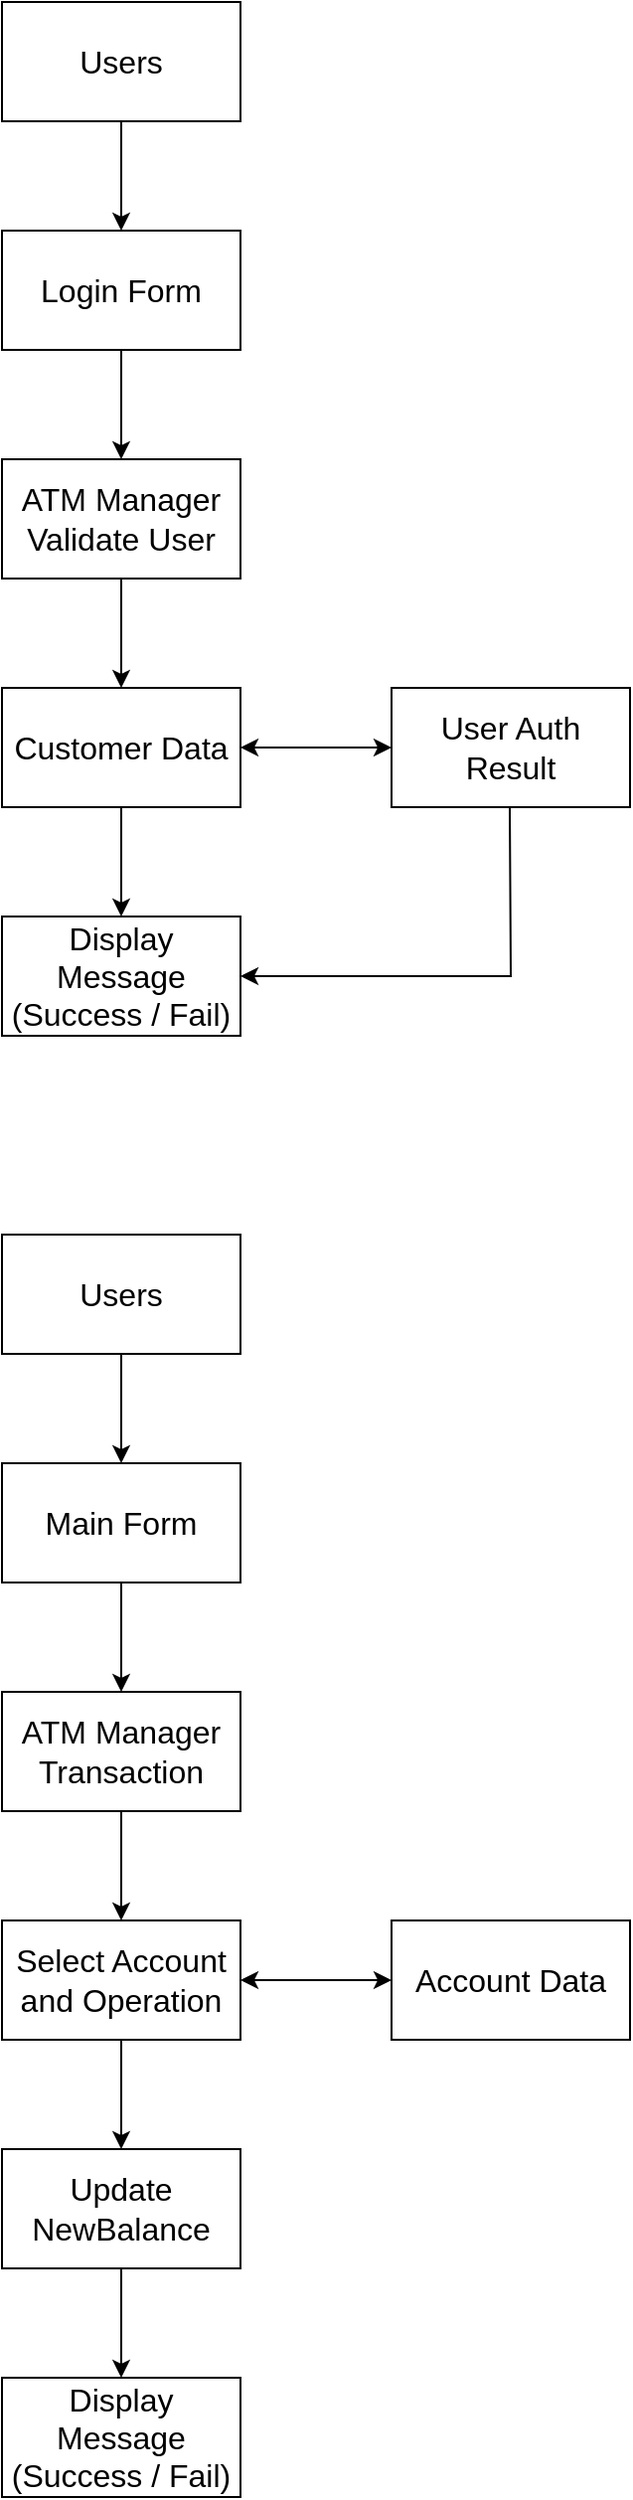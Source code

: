 <mxfile version="24.4.8" type="device">
  <diagram name="第 1 页" id="q487_C9pKOcz1au2XYbu">
    <mxGraphModel dx="1647" dy="848" grid="1" gridSize="10" guides="1" tooltips="1" connect="1" arrows="1" fold="1" page="1" pageScale="1" pageWidth="827" pageHeight="1169" math="0" shadow="0">
      <root>
        <mxCell id="0" />
        <mxCell id="1" parent="0" />
        <mxCell id="L-yIoZgWH15QMsHMWlx4-1" value="&lt;font style=&quot;font-size: 16px;&quot;&gt;Users&lt;/font&gt;" style="rounded=0;whiteSpace=wrap;html=1;" vertex="1" parent="1">
          <mxGeometry x="354" y="410" width="120" height="60" as="geometry" />
        </mxCell>
        <mxCell id="L-yIoZgWH15QMsHMWlx4-2" value="&lt;font style=&quot;font-size: 16px;&quot;&gt;User Auth Result&lt;/font&gt;" style="rounded=0;whiteSpace=wrap;html=1;" vertex="1" parent="1">
          <mxGeometry x="550" y="755" width="120" height="60" as="geometry" />
        </mxCell>
        <mxCell id="L-yIoZgWH15QMsHMWlx4-3" value="&lt;font style=&quot;font-size: 16px;&quot;&gt;Login Form&lt;/font&gt;" style="rounded=0;whiteSpace=wrap;html=1;" vertex="1" parent="1">
          <mxGeometry x="354" y="525" width="120" height="60" as="geometry" />
        </mxCell>
        <mxCell id="L-yIoZgWH15QMsHMWlx4-4" value="&lt;font style=&quot;font-size: 16px;&quot;&gt;ATM Manager Validate User&lt;/font&gt;" style="rounded=0;whiteSpace=wrap;html=1;" vertex="1" parent="1">
          <mxGeometry x="354" y="640" width="120" height="60" as="geometry" />
        </mxCell>
        <mxCell id="L-yIoZgWH15QMsHMWlx4-5" value="&lt;font style=&quot;font-size: 16px;&quot;&gt;Customer Data&lt;/font&gt;" style="rounded=0;whiteSpace=wrap;html=1;" vertex="1" parent="1">
          <mxGeometry x="354" y="755" width="120" height="60" as="geometry" />
        </mxCell>
        <mxCell id="L-yIoZgWH15QMsHMWlx4-6" value="&lt;font style=&quot;font-size: 16px;&quot;&gt;Display Message (Success / Fail)&lt;/font&gt;" style="rounded=0;whiteSpace=wrap;html=1;" vertex="1" parent="1">
          <mxGeometry x="354" y="870" width="120" height="60" as="geometry" />
        </mxCell>
        <mxCell id="L-yIoZgWH15QMsHMWlx4-7" value="" style="endArrow=classic;startArrow=classic;html=1;rounded=0;exitX=1;exitY=0.5;exitDx=0;exitDy=0;entryX=0;entryY=0.5;entryDx=0;entryDy=0;" edge="1" parent="1" source="L-yIoZgWH15QMsHMWlx4-5" target="L-yIoZgWH15QMsHMWlx4-2">
          <mxGeometry width="50" height="50" relative="1" as="geometry">
            <mxPoint x="390" y="680" as="sourcePoint" />
            <mxPoint x="440" y="630" as="targetPoint" />
          </mxGeometry>
        </mxCell>
        <mxCell id="L-yIoZgWH15QMsHMWlx4-8" value="" style="endArrow=classic;html=1;rounded=0;exitX=0.5;exitY=1;exitDx=0;exitDy=0;entryX=0.5;entryY=0;entryDx=0;entryDy=0;" edge="1" parent="1" source="L-yIoZgWH15QMsHMWlx4-1" target="L-yIoZgWH15QMsHMWlx4-3">
          <mxGeometry width="50" height="50" relative="1" as="geometry">
            <mxPoint x="390" y="680" as="sourcePoint" />
            <mxPoint x="440" y="630" as="targetPoint" />
          </mxGeometry>
        </mxCell>
        <mxCell id="L-yIoZgWH15QMsHMWlx4-9" value="" style="endArrow=classic;html=1;rounded=0;exitX=0.5;exitY=1;exitDx=0;exitDy=0;entryX=0.5;entryY=0;entryDx=0;entryDy=0;" edge="1" parent="1">
          <mxGeometry width="50" height="50" relative="1" as="geometry">
            <mxPoint x="414" y="585" as="sourcePoint" />
            <mxPoint x="414" y="640" as="targetPoint" />
          </mxGeometry>
        </mxCell>
        <mxCell id="L-yIoZgWH15QMsHMWlx4-10" value="" style="endArrow=classic;html=1;rounded=0;exitX=0.5;exitY=1;exitDx=0;exitDy=0;entryX=0.5;entryY=0;entryDx=0;entryDy=0;" edge="1" parent="1">
          <mxGeometry width="50" height="50" relative="1" as="geometry">
            <mxPoint x="414" y="700" as="sourcePoint" />
            <mxPoint x="414" y="755" as="targetPoint" />
          </mxGeometry>
        </mxCell>
        <mxCell id="L-yIoZgWH15QMsHMWlx4-12" value="" style="endArrow=classic;html=1;rounded=0;exitX=0.5;exitY=1;exitDx=0;exitDy=0;entryX=0.5;entryY=0;entryDx=0;entryDy=0;" edge="1" parent="1">
          <mxGeometry width="50" height="50" relative="1" as="geometry">
            <mxPoint x="414" y="815" as="sourcePoint" />
            <mxPoint x="414" y="870" as="targetPoint" />
          </mxGeometry>
        </mxCell>
        <mxCell id="L-yIoZgWH15QMsHMWlx4-13" value="" style="endArrow=classic;html=1;rounded=0;exitX=0.5;exitY=1;exitDx=0;exitDy=0;entryX=1;entryY=0.5;entryDx=0;entryDy=0;" edge="1" parent="1" target="L-yIoZgWH15QMsHMWlx4-6">
          <mxGeometry width="50" height="50" relative="1" as="geometry">
            <mxPoint x="609.5" y="815" as="sourcePoint" />
            <mxPoint x="609.5" y="870" as="targetPoint" />
            <Array as="points">
              <mxPoint x="610" y="900" />
            </Array>
          </mxGeometry>
        </mxCell>
        <mxCell id="L-yIoZgWH15QMsHMWlx4-14" value="&lt;font style=&quot;font-size: 16px;&quot;&gt;Users&lt;/font&gt;" style="rounded=0;whiteSpace=wrap;html=1;" vertex="1" parent="1">
          <mxGeometry x="354" y="1030" width="120" height="60" as="geometry" />
        </mxCell>
        <mxCell id="L-yIoZgWH15QMsHMWlx4-15" value="&lt;font style=&quot;font-size: 16px;&quot;&gt;Account Data&lt;/font&gt;" style="rounded=0;whiteSpace=wrap;html=1;" vertex="1" parent="1">
          <mxGeometry x="550" y="1375" width="120" height="60" as="geometry" />
        </mxCell>
        <mxCell id="L-yIoZgWH15QMsHMWlx4-16" value="&lt;font style=&quot;font-size: 16px;&quot;&gt;Main Form&lt;/font&gt;" style="rounded=0;whiteSpace=wrap;html=1;" vertex="1" parent="1">
          <mxGeometry x="354" y="1145" width="120" height="60" as="geometry" />
        </mxCell>
        <mxCell id="L-yIoZgWH15QMsHMWlx4-17" value="&lt;font style=&quot;font-size: 16px;&quot;&gt;ATM Manager Transaction&lt;/font&gt;" style="rounded=0;whiteSpace=wrap;html=1;" vertex="1" parent="1">
          <mxGeometry x="354" y="1260" width="120" height="60" as="geometry" />
        </mxCell>
        <mxCell id="L-yIoZgWH15QMsHMWlx4-18" value="&lt;span style=&quot;font-size: 16px;&quot;&gt;Select Account and Operation&lt;/span&gt;" style="rounded=0;whiteSpace=wrap;html=1;" vertex="1" parent="1">
          <mxGeometry x="354" y="1375" width="120" height="60" as="geometry" />
        </mxCell>
        <mxCell id="L-yIoZgWH15QMsHMWlx4-19" value="&lt;font style=&quot;font-size: 16px;&quot;&gt;Update NewBalance&lt;/font&gt;" style="rounded=0;whiteSpace=wrap;html=1;" vertex="1" parent="1">
          <mxGeometry x="354" y="1490" width="120" height="60" as="geometry" />
        </mxCell>
        <mxCell id="L-yIoZgWH15QMsHMWlx4-20" value="" style="endArrow=classic;startArrow=classic;html=1;rounded=0;exitX=1;exitY=0.5;exitDx=0;exitDy=0;entryX=0;entryY=0.5;entryDx=0;entryDy=0;" edge="1" parent="1" source="L-yIoZgWH15QMsHMWlx4-18" target="L-yIoZgWH15QMsHMWlx4-15">
          <mxGeometry width="50" height="50" relative="1" as="geometry">
            <mxPoint x="390" y="1300" as="sourcePoint" />
            <mxPoint x="440" y="1250" as="targetPoint" />
          </mxGeometry>
        </mxCell>
        <mxCell id="L-yIoZgWH15QMsHMWlx4-21" value="" style="endArrow=classic;html=1;rounded=0;exitX=0.5;exitY=1;exitDx=0;exitDy=0;entryX=0.5;entryY=0;entryDx=0;entryDy=0;" edge="1" parent="1" source="L-yIoZgWH15QMsHMWlx4-14" target="L-yIoZgWH15QMsHMWlx4-16">
          <mxGeometry width="50" height="50" relative="1" as="geometry">
            <mxPoint x="390" y="1300" as="sourcePoint" />
            <mxPoint x="440" y="1250" as="targetPoint" />
          </mxGeometry>
        </mxCell>
        <mxCell id="L-yIoZgWH15QMsHMWlx4-22" value="" style="endArrow=classic;html=1;rounded=0;exitX=0.5;exitY=1;exitDx=0;exitDy=0;entryX=0.5;entryY=0;entryDx=0;entryDy=0;" edge="1" parent="1">
          <mxGeometry width="50" height="50" relative="1" as="geometry">
            <mxPoint x="414" y="1205" as="sourcePoint" />
            <mxPoint x="414" y="1260" as="targetPoint" />
          </mxGeometry>
        </mxCell>
        <mxCell id="L-yIoZgWH15QMsHMWlx4-23" value="" style="endArrow=classic;html=1;rounded=0;exitX=0.5;exitY=1;exitDx=0;exitDy=0;entryX=0.5;entryY=0;entryDx=0;entryDy=0;" edge="1" parent="1">
          <mxGeometry width="50" height="50" relative="1" as="geometry">
            <mxPoint x="414" y="1320" as="sourcePoint" />
            <mxPoint x="414" y="1375" as="targetPoint" />
          </mxGeometry>
        </mxCell>
        <mxCell id="L-yIoZgWH15QMsHMWlx4-24" value="" style="endArrow=classic;html=1;rounded=0;exitX=0.5;exitY=1;exitDx=0;exitDy=0;entryX=0.5;entryY=0;entryDx=0;entryDy=0;" edge="1" parent="1">
          <mxGeometry width="50" height="50" relative="1" as="geometry">
            <mxPoint x="414" y="1435" as="sourcePoint" />
            <mxPoint x="414" y="1490" as="targetPoint" />
          </mxGeometry>
        </mxCell>
        <mxCell id="L-yIoZgWH15QMsHMWlx4-27" value="&lt;font style=&quot;font-size: 16px;&quot;&gt;Display Message&lt;/font&gt;&lt;div&gt;&lt;font style=&quot;font-size: 16px;&quot;&gt;(Success / Fail)&lt;/font&gt;&lt;/div&gt;" style="rounded=0;whiteSpace=wrap;html=1;" vertex="1" parent="1">
          <mxGeometry x="354" y="1605" width="120" height="60" as="geometry" />
        </mxCell>
        <mxCell id="L-yIoZgWH15QMsHMWlx4-28" value="" style="endArrow=classic;html=1;rounded=0;exitX=0.5;exitY=1;exitDx=0;exitDy=0;entryX=0.5;entryY=0;entryDx=0;entryDy=0;" edge="1" parent="1">
          <mxGeometry width="50" height="50" relative="1" as="geometry">
            <mxPoint x="414" y="1550" as="sourcePoint" />
            <mxPoint x="414" y="1605" as="targetPoint" />
          </mxGeometry>
        </mxCell>
      </root>
    </mxGraphModel>
  </diagram>
</mxfile>
